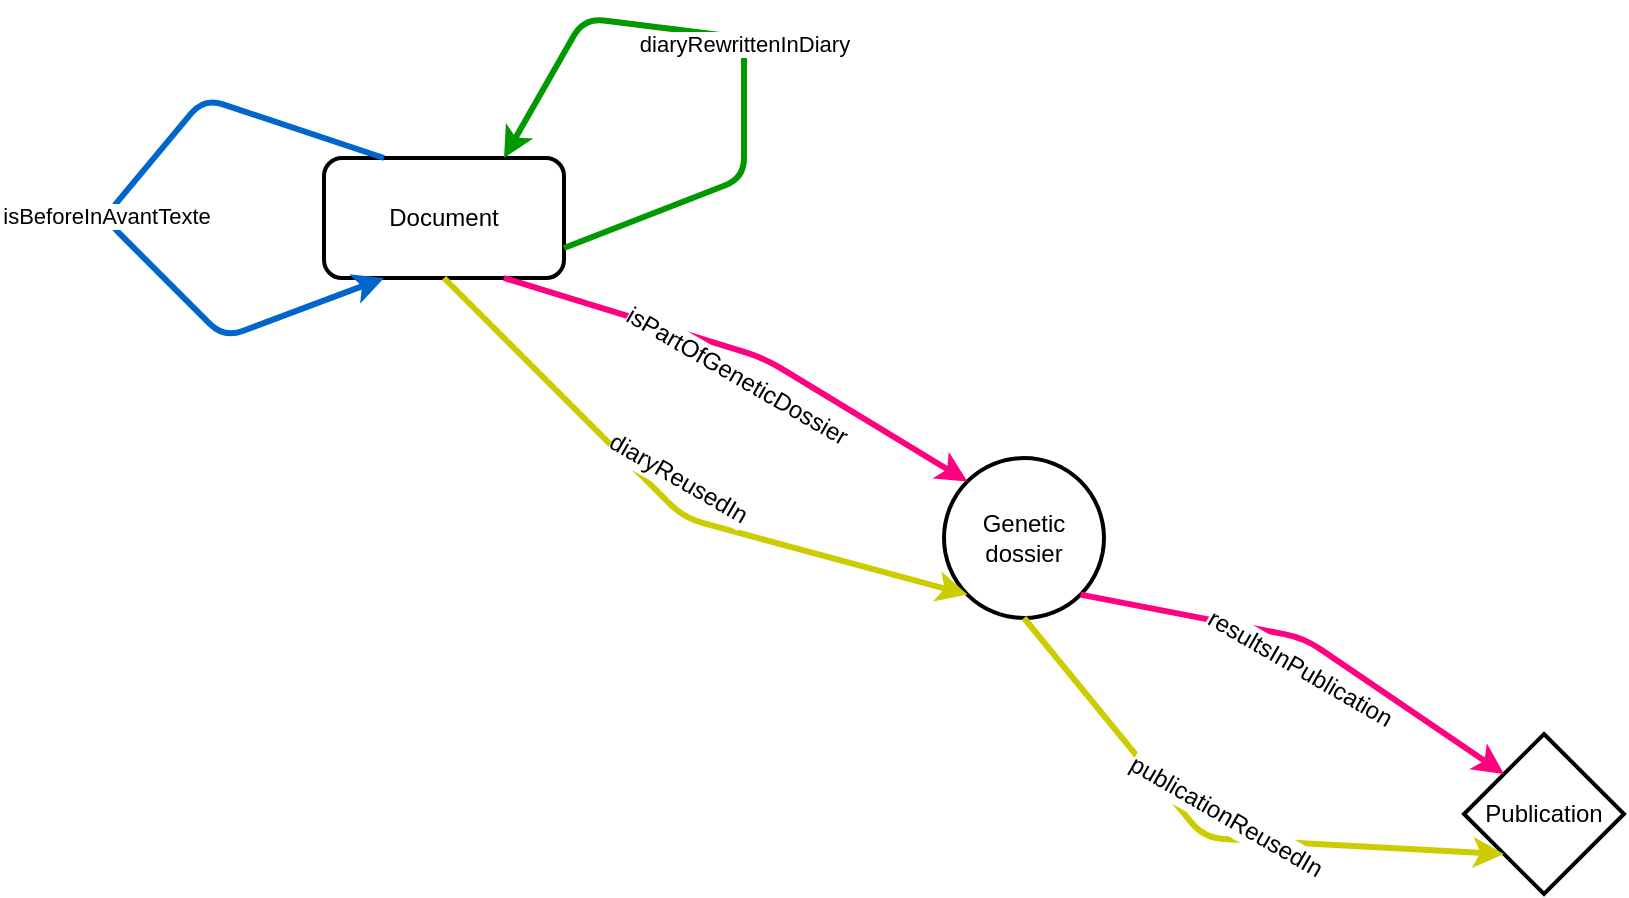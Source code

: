 <mxfile version="10.6.8" type="device"><diagram id="ewsSwsXr6VMtWZimLk4j" name="Page-1"><mxGraphModel dx="1327" dy="947" grid="1" gridSize="10" guides="1" tooltips="1" connect="1" arrows="1" fold="1" page="1" pageScale="1" pageWidth="850" pageHeight="1100" math="0" shadow="0"><root><mxCell id="0"/><mxCell id="1" parent="0"/><mxCell id="x8ASvpzjPY1rTT0AO4YO-1" value="Document" style="rounded=1;whiteSpace=wrap;html=1;strokeWidth=2;" vertex="1" parent="1"><mxGeometry x="172" y="300" width="120" height="60" as="geometry"/></mxCell><mxCell id="x8ASvpzjPY1rTT0AO4YO-2" value="Genetic dossier" style="ellipse;whiteSpace=wrap;html=1;aspect=fixed;strokeWidth=2;" vertex="1" parent="1"><mxGeometry x="482" y="450" width="80" height="80" as="geometry"/></mxCell><mxCell id="x8ASvpzjPY1rTT0AO4YO-3" value="Publication" style="rhombus;whiteSpace=wrap;html=1;strokeWidth=2;" vertex="1" parent="1"><mxGeometry x="742" y="588" width="80" height="80" as="geometry"/></mxCell><mxCell id="x8ASvpzjPY1rTT0AO4YO-4" value="" style="endArrow=classic;html=1;entryX=0;entryY=0;entryDx=0;entryDy=0;exitX=0.75;exitY=1;exitDx=0;exitDy=0;strokeColor=#FF0080;strokeWidth=3;" edge="1" parent="1" source="x8ASvpzjPY1rTT0AO4YO-1" target="x8ASvpzjPY1rTT0AO4YO-2"><mxGeometry width="50" height="50" relative="1" as="geometry"><mxPoint x="172" y="750" as="sourcePoint"/><mxPoint x="222" y="700" as="targetPoint"/><Array as="points"><mxPoint x="392" y="400"/></Array></mxGeometry></mxCell><mxCell id="x8ASvpzjPY1rTT0AO4YO-5" value="isPartOfGeneticDossier" style="text;html=1;resizable=0;points=[];align=center;verticalAlign=middle;labelBackgroundColor=#ffffff;rotation=30;" vertex="1" connectable="0" parent="x8ASvpzjPY1rTT0AO4YO-4"><mxGeometry x="-0.136" y="4" relative="1" as="geometry"><mxPoint x="10" y="20.5" as="offset"/></mxGeometry></mxCell><mxCell id="x8ASvpzjPY1rTT0AO4YO-6" value="isBeforeInAvantTexte&lt;br&gt;" style="endArrow=classic;html=1;entryX=0.25;entryY=1;entryDx=0;entryDy=0;exitX=0.25;exitY=0;exitDx=0;exitDy=0;strokeWidth=3;strokeColor=#0066CC;" edge="1" parent="1" source="x8ASvpzjPY1rTT0AO4YO-1" target="x8ASvpzjPY1rTT0AO4YO-1"><mxGeometry width="50" height="50" relative="1" as="geometry"><mxPoint x="172" y="750" as="sourcePoint"/><mxPoint x="222" y="700" as="targetPoint"/><Array as="points"><mxPoint x="112" y="270"/><mxPoint x="62" y="330"/><mxPoint x="122" y="390"/></Array></mxGeometry></mxCell><mxCell id="x8ASvpzjPY1rTT0AO4YO-7" value="" style="endArrow=classic;html=1;entryX=0;entryY=0;entryDx=0;entryDy=0;exitX=1;exitY=1;exitDx=0;exitDy=0;strokeWidth=3;strokeColor=#FF0080;" edge="1" parent="1" source="x8ASvpzjPY1rTT0AO4YO-2" target="x8ASvpzjPY1rTT0AO4YO-3"><mxGeometry width="50" height="50" relative="1" as="geometry"><mxPoint x="272" y="370" as="sourcePoint"/><mxPoint x="492" y="500" as="targetPoint"/><Array as="points"><mxPoint x="662" y="540"/></Array></mxGeometry></mxCell><mxCell id="x8ASvpzjPY1rTT0AO4YO-8" value="resultsInPublication" style="text;html=1;resizable=0;points=[];align=center;verticalAlign=middle;labelBackgroundColor=#ffffff;rotation=30;" vertex="1" connectable="0" parent="x8ASvpzjPY1rTT0AO4YO-7"><mxGeometry x="-0.136" y="4" relative="1" as="geometry"><mxPoint x="9" y="20.5" as="offset"/></mxGeometry></mxCell><mxCell id="x8ASvpzjPY1rTT0AO4YO-9" value="diaryRewrittenInDiary" style="endArrow=classic;html=1;entryX=0.75;entryY=0;entryDx=0;entryDy=0;exitX=1;exitY=0.75;exitDx=0;exitDy=0;strokeWidth=3;strokeColor=#009900;" edge="1" parent="1" source="x8ASvpzjPY1rTT0AO4YO-1" target="x8ASvpzjPY1rTT0AO4YO-1"><mxGeometry width="50" height="50" relative="1" as="geometry"><mxPoint x="12" y="740" as="sourcePoint"/><mxPoint x="62" y="690" as="targetPoint"/><Array as="points"><mxPoint x="382" y="310"/><mxPoint x="382" y="240"/><mxPoint x="302" y="230"/></Array></mxGeometry></mxCell><mxCell id="x8ASvpzjPY1rTT0AO4YO-10" value="" style="endArrow=classic;html=1;exitX=0.5;exitY=1;exitDx=0;exitDy=0;strokeColor=#CCCC00;strokeWidth=3;entryX=0;entryY=1;entryDx=0;entryDy=0;" edge="1" parent="1" source="x8ASvpzjPY1rTT0AO4YO-1" target="x8ASvpzjPY1rTT0AO4YO-2"><mxGeometry width="50" height="50" relative="1" as="geometry"><mxPoint x="272" y="370" as="sourcePoint"/><mxPoint x="452" y="510" as="targetPoint"/><Array as="points"><mxPoint x="352" y="480"/></Array></mxGeometry></mxCell><mxCell id="x8ASvpzjPY1rTT0AO4YO-11" value="diaryReusedIn" style="text;html=1;resizable=0;points=[];align=center;verticalAlign=middle;labelBackgroundColor=#ffffff;rotation=30;" vertex="1" connectable="0" parent="x8ASvpzjPY1rTT0AO4YO-10"><mxGeometry x="-0.136" y="4" relative="1" as="geometry"><mxPoint x="17.5" y="6" as="offset"/></mxGeometry></mxCell><mxCell id="x8ASvpzjPY1rTT0AO4YO-12" value="" style="endArrow=classic;html=1;exitX=0.5;exitY=1;exitDx=0;exitDy=0;strokeColor=#CCCC00;strokeWidth=3;entryX=0;entryY=1;entryDx=0;entryDy=0;" edge="1" parent="1" source="x8ASvpzjPY1rTT0AO4YO-2" target="x8ASvpzjPY1rTT0AO4YO-3"><mxGeometry width="50" height="50" relative="1" as="geometry"><mxPoint x="242" y="370" as="sourcePoint"/><mxPoint x="504" y="528" as="targetPoint"/><Array as="points"><mxPoint x="612" y="640"/></Array></mxGeometry></mxCell><mxCell id="x8ASvpzjPY1rTT0AO4YO-13" value="publicationReusedIn" style="text;html=1;resizable=0;points=[];align=center;verticalAlign=middle;labelBackgroundColor=#ffffff;rotation=30;" vertex="1" connectable="0" parent="x8ASvpzjPY1rTT0AO4YO-12"><mxGeometry x="-0.136" y="4" relative="1" as="geometry"><mxPoint x="17.5" y="3" as="offset"/></mxGeometry></mxCell></root></mxGraphModel></diagram></mxfile>
